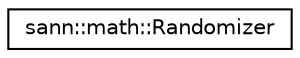 digraph "Graphical Class Hierarchy"
{
  edge [fontname="Helvetica",fontsize="10",labelfontname="Helvetica",labelfontsize="10"];
  node [fontname="Helvetica",fontsize="10",shape=record];
  rankdir="LR";
  Node0 [label="sann::math::Randomizer",height=0.2,width=0.4,color="black", fillcolor="white", style="filled",URL="$classsann_1_1math_1_1Randomizer.html",tooltip="This class offers only static methods for random calculations. "];
}

